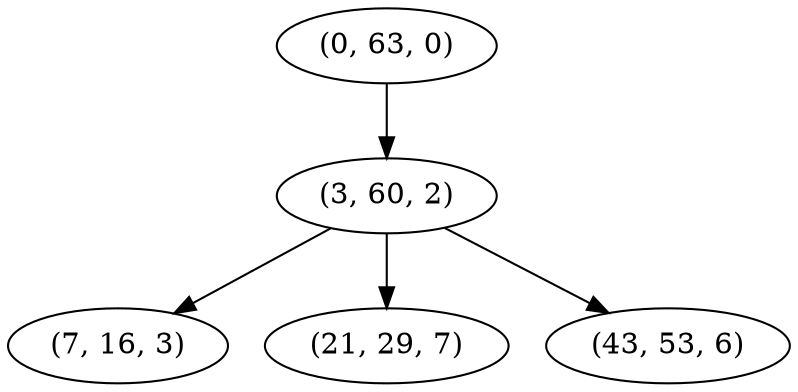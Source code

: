 digraph tree {
    "(0, 63, 0)";
    "(3, 60, 2)";
    "(7, 16, 3)";
    "(21, 29, 7)";
    "(43, 53, 6)";
    "(0, 63, 0)" -> "(3, 60, 2)";
    "(3, 60, 2)" -> "(7, 16, 3)";
    "(3, 60, 2)" -> "(21, 29, 7)";
    "(3, 60, 2)" -> "(43, 53, 6)";
}

